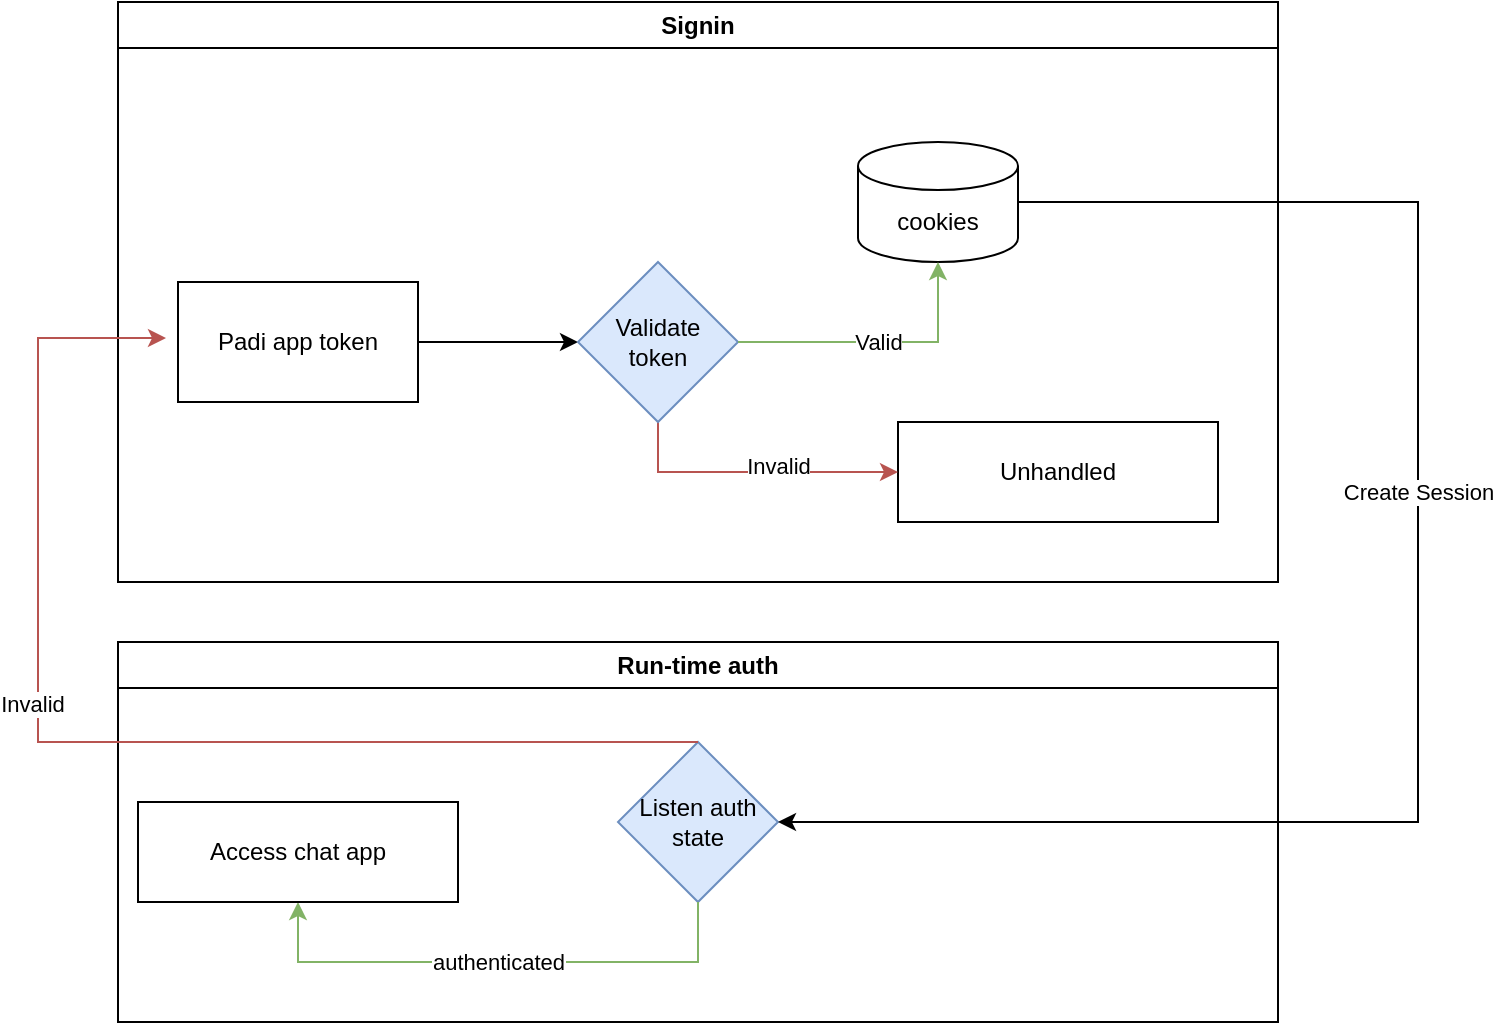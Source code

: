 <mxfile version="24.5.4" type="github">
  <diagram name="Page-1" id="u_DC-2LbKOSmIZjF_Yv-">
    <mxGraphModel dx="1050" dy="557" grid="1" gridSize="10" guides="1" tooltips="1" connect="1" arrows="1" fold="1" page="1" pageScale="1" pageWidth="850" pageHeight="1100" math="0" shadow="0">
      <root>
        <mxCell id="0" />
        <mxCell id="1" parent="0" />
        <mxCell id="OrfXbIgiLES11DGZUOGK-7" value="Signin" style="swimlane;whiteSpace=wrap;html=1;" parent="1" vertex="1">
          <mxGeometry x="110" y="40" width="580" height="290" as="geometry" />
        </mxCell>
        <mxCell id="OrfXbIgiLES11DGZUOGK-8" value="" style="group" parent="OrfXbIgiLES11DGZUOGK-7" vertex="1" connectable="0">
          <mxGeometry x="30" y="70" width="520" height="190" as="geometry" />
        </mxCell>
        <mxCell id="FxtF5fFsgEnlyhEd9Eye-1" value="Unhandled" style="rounded=0;whiteSpace=wrap;html=1;movable=1;resizable=1;rotatable=1;deletable=1;editable=1;locked=0;connectable=1;" parent="OrfXbIgiLES11DGZUOGK-8" vertex="1">
          <mxGeometry x="360" y="140" width="160" height="50" as="geometry" />
        </mxCell>
        <mxCell id="FxtF5fFsgEnlyhEd9Eye-3" style="edgeStyle=orthogonalEdgeStyle;rounded=0;orthogonalLoop=1;jettySize=auto;html=1;entryX=0;entryY=0.5;entryDx=0;entryDy=0;movable=1;resizable=1;rotatable=1;deletable=1;editable=1;locked=0;connectable=1;" parent="OrfXbIgiLES11DGZUOGK-8" source="FxtF5fFsgEnlyhEd9Eye-2" target="OrfXbIgiLES11DGZUOGK-1" edge="1">
          <mxGeometry relative="1" as="geometry" />
        </mxCell>
        <mxCell id="FxtF5fFsgEnlyhEd9Eye-2" value="Padi app token" style="rounded=0;whiteSpace=wrap;html=1;movable=1;resizable=1;rotatable=1;deletable=1;editable=1;locked=0;connectable=1;" parent="OrfXbIgiLES11DGZUOGK-8" vertex="1">
          <mxGeometry y="70" width="120" height="60" as="geometry" />
        </mxCell>
        <mxCell id="OrfXbIgiLES11DGZUOGK-5" style="edgeStyle=orthogonalEdgeStyle;rounded=0;orthogonalLoop=1;jettySize=auto;html=1;entryX=0;entryY=0.5;entryDx=0;entryDy=0;movable=1;resizable=1;rotatable=1;deletable=1;editable=1;locked=0;connectable=1;fillColor=#f8cecc;strokeColor=#b85450;" parent="OrfXbIgiLES11DGZUOGK-8" source="OrfXbIgiLES11DGZUOGK-1" target="FxtF5fFsgEnlyhEd9Eye-1" edge="1">
          <mxGeometry relative="1" as="geometry">
            <mxPoint x="240" y="220" as="targetPoint" />
            <Array as="points">
              <mxPoint x="240" y="165" />
            </Array>
          </mxGeometry>
        </mxCell>
        <mxCell id="OrfXbIgiLES11DGZUOGK-6" value="Invalid" style="edgeLabel;html=1;align=center;verticalAlign=middle;resizable=1;points=[];movable=1;rotatable=1;deletable=1;editable=1;locked=0;connectable=1;" parent="OrfXbIgiLES11DGZUOGK-5" vertex="1" connectable="0">
          <mxGeometry x="0.172" y="3" relative="1" as="geometry">
            <mxPoint as="offset" />
          </mxGeometry>
        </mxCell>
        <mxCell id="OrfXbIgiLES11DGZUOGK-1" value="&lt;div&gt;Validate&lt;/div&gt;&lt;div&gt;token&lt;/div&gt;" style="rhombus;whiteSpace=wrap;html=1;movable=1;resizable=1;rotatable=1;deletable=1;editable=1;locked=0;connectable=1;fillColor=#dae8fc;strokeColor=#6c8ebf;" parent="OrfXbIgiLES11DGZUOGK-8" vertex="1">
          <mxGeometry x="200" y="60" width="80" height="80" as="geometry" />
        </mxCell>
        <mxCell id="OrfXbIgiLES11DGZUOGK-2" value="cookies" style="shape=cylinder3;whiteSpace=wrap;html=1;boundedLbl=1;backgroundOutline=1;size=12;movable=1;resizable=1;rotatable=1;deletable=1;editable=1;locked=0;connectable=1;" parent="OrfXbIgiLES11DGZUOGK-8" vertex="1">
          <mxGeometry x="340" width="80" height="60" as="geometry" />
        </mxCell>
        <mxCell id="OrfXbIgiLES11DGZUOGK-14" value="" style="endArrow=classic;html=1;rounded=0;exitX=1;exitY=0.5;exitDx=0;exitDy=0;entryX=0.5;entryY=1;entryDx=0;entryDy=0;entryPerimeter=0;fillColor=#d5e8d4;strokeColor=#82b366;" parent="OrfXbIgiLES11DGZUOGK-8" source="OrfXbIgiLES11DGZUOGK-1" target="OrfXbIgiLES11DGZUOGK-2" edge="1">
          <mxGeometry relative="1" as="geometry">
            <mxPoint x="310" y="190" as="sourcePoint" />
            <mxPoint x="410" y="190" as="targetPoint" />
            <Array as="points">
              <mxPoint x="380" y="100" />
            </Array>
          </mxGeometry>
        </mxCell>
        <mxCell id="OrfXbIgiLES11DGZUOGK-15" value="Valid" style="edgeLabel;resizable=0;html=1;;align=center;verticalAlign=middle;" parent="OrfXbIgiLES11DGZUOGK-14" connectable="0" vertex="1">
          <mxGeometry relative="1" as="geometry" />
        </mxCell>
        <mxCell id="OrfXbIgiLES11DGZUOGK-17" value="Run-time auth" style="swimlane;whiteSpace=wrap;html=1;" parent="1" vertex="1">
          <mxGeometry x="110" y="360" width="580" height="190" as="geometry" />
        </mxCell>
        <mxCell id="OrfXbIgiLES11DGZUOGK-19" value="Listen auth state" style="rhombus;whiteSpace=wrap;html=1;movable=1;resizable=1;rotatable=1;deletable=1;editable=1;locked=0;connectable=1;fillColor=#dae8fc;strokeColor=#6c8ebf;" parent="OrfXbIgiLES11DGZUOGK-17" vertex="1">
          <mxGeometry x="250" y="50" width="80" height="80" as="geometry" />
        </mxCell>
        <mxCell id="OrfXbIgiLES11DGZUOGK-21" value="" style="endArrow=classic;html=1;rounded=0;exitX=0.5;exitY=1;exitDx=0;exitDy=0;fillColor=#d5e8d4;strokeColor=#82b366;entryX=0.5;entryY=1;entryDx=0;entryDy=0;" parent="OrfXbIgiLES11DGZUOGK-17" source="OrfXbIgiLES11DGZUOGK-19" target="OrfXbIgiLES11DGZUOGK-23" edge="1">
          <mxGeometry relative="1" as="geometry">
            <mxPoint x="320" y="50" as="sourcePoint" />
            <mxPoint x="100" y="50" as="targetPoint" />
            <Array as="points">
              <mxPoint x="290" y="160" />
              <mxPoint x="90" y="160" />
            </Array>
          </mxGeometry>
        </mxCell>
        <mxCell id="OrfXbIgiLES11DGZUOGK-22" value="authenticated" style="edgeLabel;resizable=0;html=1;;align=center;verticalAlign=middle;" parent="OrfXbIgiLES11DGZUOGK-21" connectable="0" vertex="1">
          <mxGeometry relative="1" as="geometry" />
        </mxCell>
        <mxCell id="OrfXbIgiLES11DGZUOGK-23" value="Access chat app" style="rounded=0;whiteSpace=wrap;html=1;movable=1;resizable=1;rotatable=1;deletable=1;editable=1;locked=0;connectable=1;" parent="OrfXbIgiLES11DGZUOGK-17" vertex="1">
          <mxGeometry x="10" y="80" width="160" height="50" as="geometry" />
        </mxCell>
        <mxCell id="OrfXbIgiLES11DGZUOGK-20" style="edgeStyle=orthogonalEdgeStyle;rounded=0;orthogonalLoop=1;jettySize=auto;html=1;entryX=1;entryY=0.5;entryDx=0;entryDy=0;" parent="1" source="OrfXbIgiLES11DGZUOGK-2" target="OrfXbIgiLES11DGZUOGK-19" edge="1">
          <mxGeometry relative="1" as="geometry">
            <Array as="points">
              <mxPoint x="760" y="140" />
              <mxPoint x="760" y="450" />
            </Array>
          </mxGeometry>
        </mxCell>
        <mxCell id="pa3SLaYcMAr-6a9tV-zq-1" value="Create Session" style="edgeLabel;html=1;align=center;verticalAlign=middle;resizable=0;points=[];" vertex="1" connectable="0" parent="OrfXbIgiLES11DGZUOGK-20">
          <mxGeometry x="-0.169" relative="1" as="geometry">
            <mxPoint as="offset" />
          </mxGeometry>
        </mxCell>
        <mxCell id="OrfXbIgiLES11DGZUOGK-24" style="edgeStyle=orthogonalEdgeStyle;rounded=0;orthogonalLoop=1;jettySize=auto;html=1;entryX=-0.05;entryY=0.467;entryDx=0;entryDy=0;movable=1;resizable=1;rotatable=1;deletable=1;editable=1;locked=0;connectable=1;fillColor=#f8cecc;strokeColor=#b85450;exitX=0.5;exitY=0;exitDx=0;exitDy=0;entryPerimeter=0;" parent="1" source="OrfXbIgiLES11DGZUOGK-19" target="FxtF5fFsgEnlyhEd9Eye-2" edge="1">
          <mxGeometry relative="1" as="geometry">
            <mxPoint x="510" y="285" as="targetPoint" />
            <mxPoint x="390" y="260" as="sourcePoint" />
            <Array as="points">
              <mxPoint x="70" y="410" />
              <mxPoint x="70" y="208" />
            </Array>
          </mxGeometry>
        </mxCell>
        <mxCell id="OrfXbIgiLES11DGZUOGK-25" value="Invalid" style="edgeLabel;html=1;align=center;verticalAlign=middle;resizable=1;points=[];movable=1;rotatable=1;deletable=1;editable=1;locked=0;connectable=1;" parent="OrfXbIgiLES11DGZUOGK-24" vertex="1" connectable="0">
          <mxGeometry x="0.172" y="3" relative="1" as="geometry">
            <mxPoint as="offset" />
          </mxGeometry>
        </mxCell>
      </root>
    </mxGraphModel>
  </diagram>
</mxfile>
